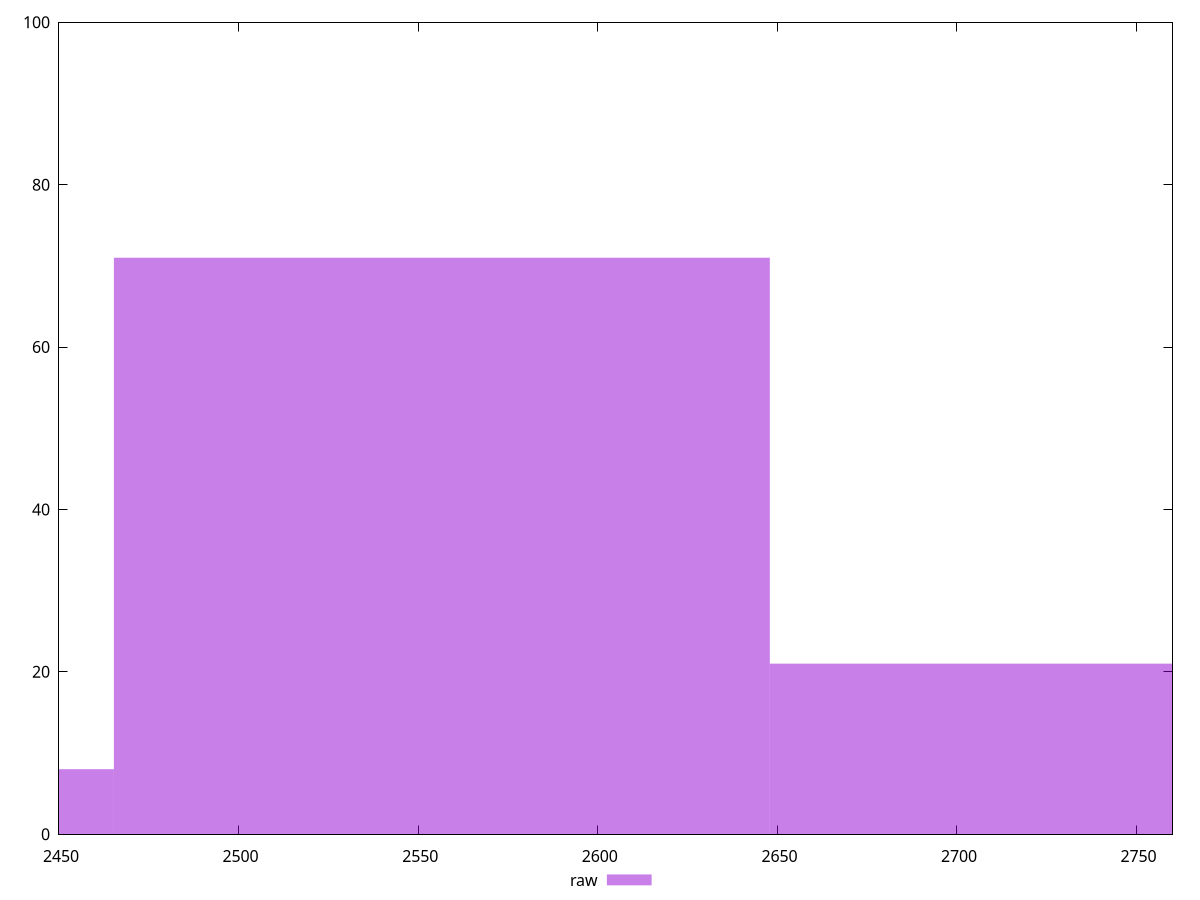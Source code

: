 reset

$raw <<EOF
2556.590401451526 71
2373.9768013478456 8
2739.2040015552066 21
EOF

set key outside below
set boxwidth 182.61360010368043
set xrange [2450:2760]
set yrange [0:100]
set trange [0:100]
set style fill transparent solid 0.5 noborder
set terminal svg size 640, 490 enhanced background rgb 'white'
set output "report_00018_2021-02-10T15-25-16.877Z/uses-text-compression/samples/pages+cached+noadtech+nomedia/raw/histogram.svg"

plot $raw title "raw" with boxes

reset
